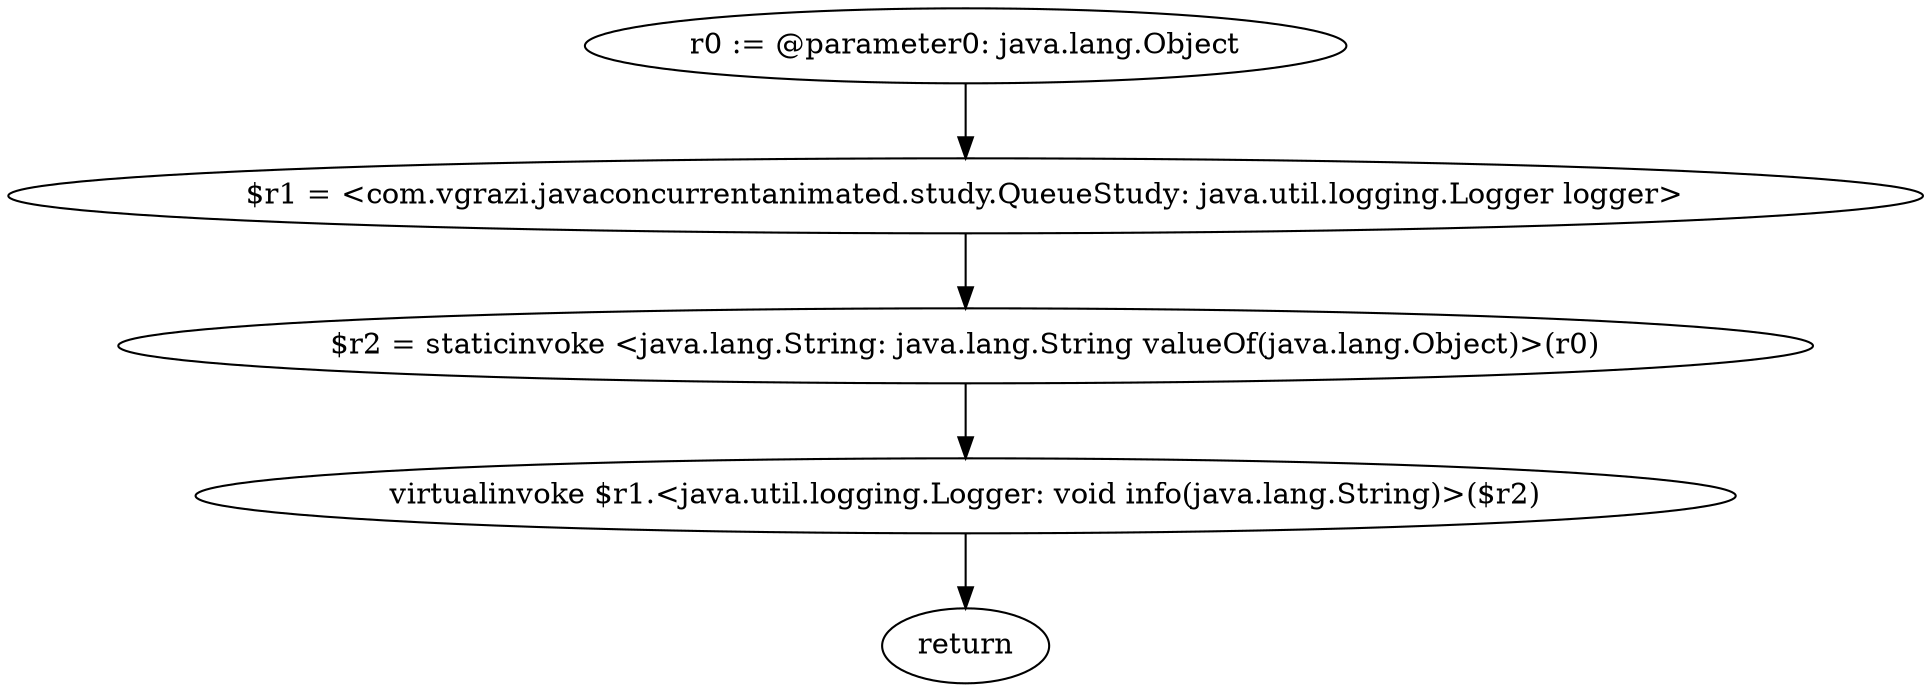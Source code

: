 digraph "unitGraph" {
    "r0 := @parameter0: java.lang.Object"
    "$r1 = <com.vgrazi.javaconcurrentanimated.study.QueueStudy: java.util.logging.Logger logger>"
    "$r2 = staticinvoke <java.lang.String: java.lang.String valueOf(java.lang.Object)>(r0)"
    "virtualinvoke $r1.<java.util.logging.Logger: void info(java.lang.String)>($r2)"
    "return"
    "r0 := @parameter0: java.lang.Object"->"$r1 = <com.vgrazi.javaconcurrentanimated.study.QueueStudy: java.util.logging.Logger logger>";
    "$r1 = <com.vgrazi.javaconcurrentanimated.study.QueueStudy: java.util.logging.Logger logger>"->"$r2 = staticinvoke <java.lang.String: java.lang.String valueOf(java.lang.Object)>(r0)";
    "$r2 = staticinvoke <java.lang.String: java.lang.String valueOf(java.lang.Object)>(r0)"->"virtualinvoke $r1.<java.util.logging.Logger: void info(java.lang.String)>($r2)";
    "virtualinvoke $r1.<java.util.logging.Logger: void info(java.lang.String)>($r2)"->"return";
}
